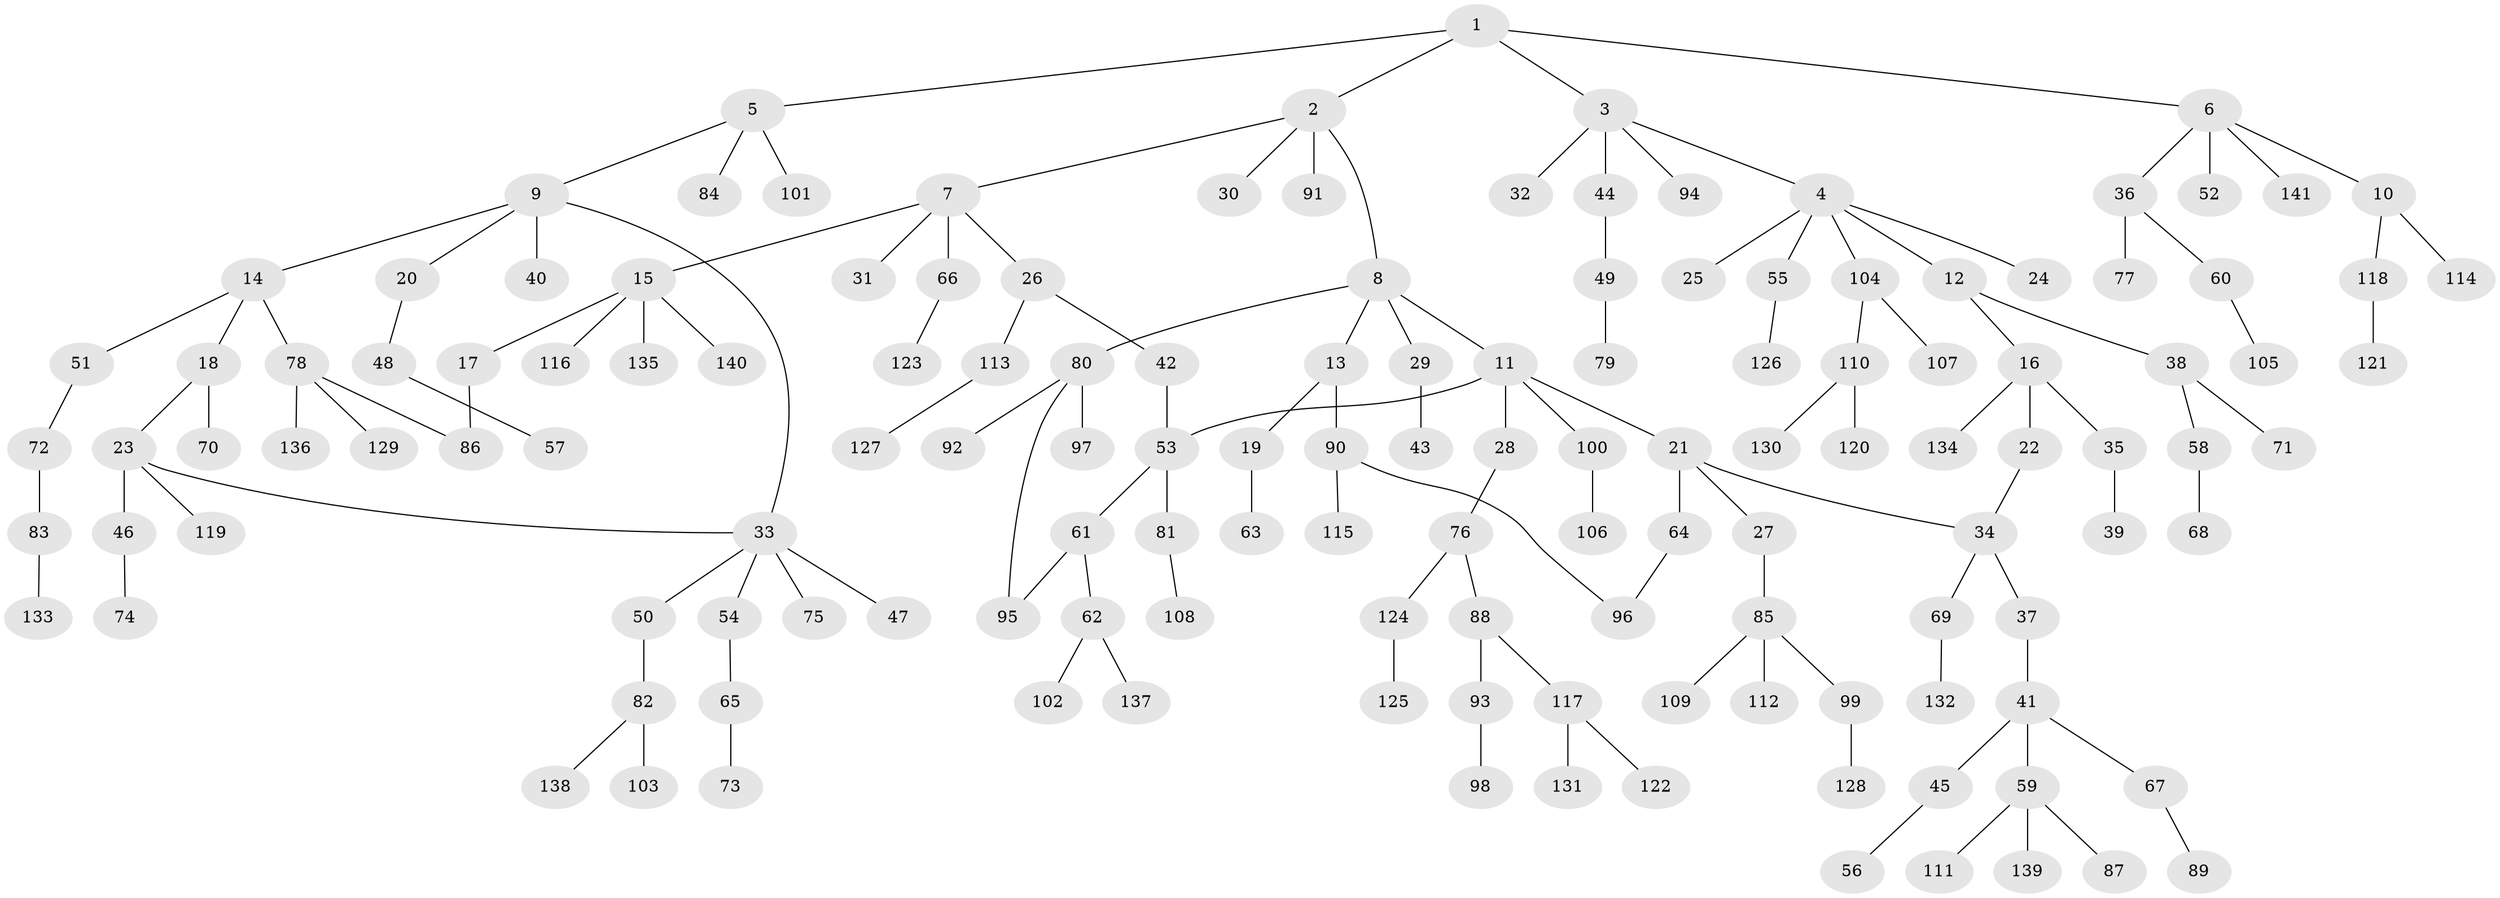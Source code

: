 // coarse degree distribution, {7: 0.03571428571428571, 1: 0.5952380952380952, 2: 0.25, 4: 0.08333333333333333, 18: 0.011904761904761904, 6: 0.011904761904761904, 5: 0.011904761904761904}
// Generated by graph-tools (version 1.1) at 2025/45/03/04/25 21:45:40]
// undirected, 141 vertices, 146 edges
graph export_dot {
graph [start="1"]
  node [color=gray90,style=filled];
  1;
  2;
  3;
  4;
  5;
  6;
  7;
  8;
  9;
  10;
  11;
  12;
  13;
  14;
  15;
  16;
  17;
  18;
  19;
  20;
  21;
  22;
  23;
  24;
  25;
  26;
  27;
  28;
  29;
  30;
  31;
  32;
  33;
  34;
  35;
  36;
  37;
  38;
  39;
  40;
  41;
  42;
  43;
  44;
  45;
  46;
  47;
  48;
  49;
  50;
  51;
  52;
  53;
  54;
  55;
  56;
  57;
  58;
  59;
  60;
  61;
  62;
  63;
  64;
  65;
  66;
  67;
  68;
  69;
  70;
  71;
  72;
  73;
  74;
  75;
  76;
  77;
  78;
  79;
  80;
  81;
  82;
  83;
  84;
  85;
  86;
  87;
  88;
  89;
  90;
  91;
  92;
  93;
  94;
  95;
  96;
  97;
  98;
  99;
  100;
  101;
  102;
  103;
  104;
  105;
  106;
  107;
  108;
  109;
  110;
  111;
  112;
  113;
  114;
  115;
  116;
  117;
  118;
  119;
  120;
  121;
  122;
  123;
  124;
  125;
  126;
  127;
  128;
  129;
  130;
  131;
  132;
  133;
  134;
  135;
  136;
  137;
  138;
  139;
  140;
  141;
  1 -- 2;
  1 -- 3;
  1 -- 5;
  1 -- 6;
  2 -- 7;
  2 -- 8;
  2 -- 30;
  2 -- 91;
  3 -- 4;
  3 -- 32;
  3 -- 44;
  3 -- 94;
  4 -- 12;
  4 -- 24;
  4 -- 25;
  4 -- 55;
  4 -- 104;
  5 -- 9;
  5 -- 84;
  5 -- 101;
  6 -- 10;
  6 -- 36;
  6 -- 52;
  6 -- 141;
  7 -- 15;
  7 -- 26;
  7 -- 31;
  7 -- 66;
  8 -- 11;
  8 -- 13;
  8 -- 29;
  8 -- 80;
  9 -- 14;
  9 -- 20;
  9 -- 40;
  9 -- 33;
  10 -- 114;
  10 -- 118;
  11 -- 21;
  11 -- 28;
  11 -- 53;
  11 -- 100;
  12 -- 16;
  12 -- 38;
  13 -- 19;
  13 -- 90;
  14 -- 18;
  14 -- 51;
  14 -- 78;
  15 -- 17;
  15 -- 116;
  15 -- 135;
  15 -- 140;
  16 -- 22;
  16 -- 35;
  16 -- 134;
  17 -- 86;
  18 -- 23;
  18 -- 70;
  19 -- 63;
  20 -- 48;
  21 -- 27;
  21 -- 34;
  21 -- 64;
  22 -- 34;
  23 -- 33;
  23 -- 46;
  23 -- 119;
  26 -- 42;
  26 -- 113;
  27 -- 85;
  28 -- 76;
  29 -- 43;
  33 -- 47;
  33 -- 50;
  33 -- 54;
  33 -- 75;
  34 -- 37;
  34 -- 69;
  35 -- 39;
  36 -- 60;
  36 -- 77;
  37 -- 41;
  38 -- 58;
  38 -- 71;
  41 -- 45;
  41 -- 59;
  41 -- 67;
  42 -- 53;
  44 -- 49;
  45 -- 56;
  46 -- 74;
  48 -- 57;
  49 -- 79;
  50 -- 82;
  51 -- 72;
  53 -- 61;
  53 -- 81;
  54 -- 65;
  55 -- 126;
  58 -- 68;
  59 -- 87;
  59 -- 111;
  59 -- 139;
  60 -- 105;
  61 -- 62;
  61 -- 95;
  62 -- 102;
  62 -- 137;
  64 -- 96;
  65 -- 73;
  66 -- 123;
  67 -- 89;
  69 -- 132;
  72 -- 83;
  76 -- 88;
  76 -- 124;
  78 -- 86;
  78 -- 129;
  78 -- 136;
  80 -- 92;
  80 -- 95;
  80 -- 97;
  81 -- 108;
  82 -- 103;
  82 -- 138;
  83 -- 133;
  85 -- 99;
  85 -- 109;
  85 -- 112;
  88 -- 93;
  88 -- 117;
  90 -- 96;
  90 -- 115;
  93 -- 98;
  99 -- 128;
  100 -- 106;
  104 -- 107;
  104 -- 110;
  110 -- 120;
  110 -- 130;
  113 -- 127;
  117 -- 122;
  117 -- 131;
  118 -- 121;
  124 -- 125;
}
